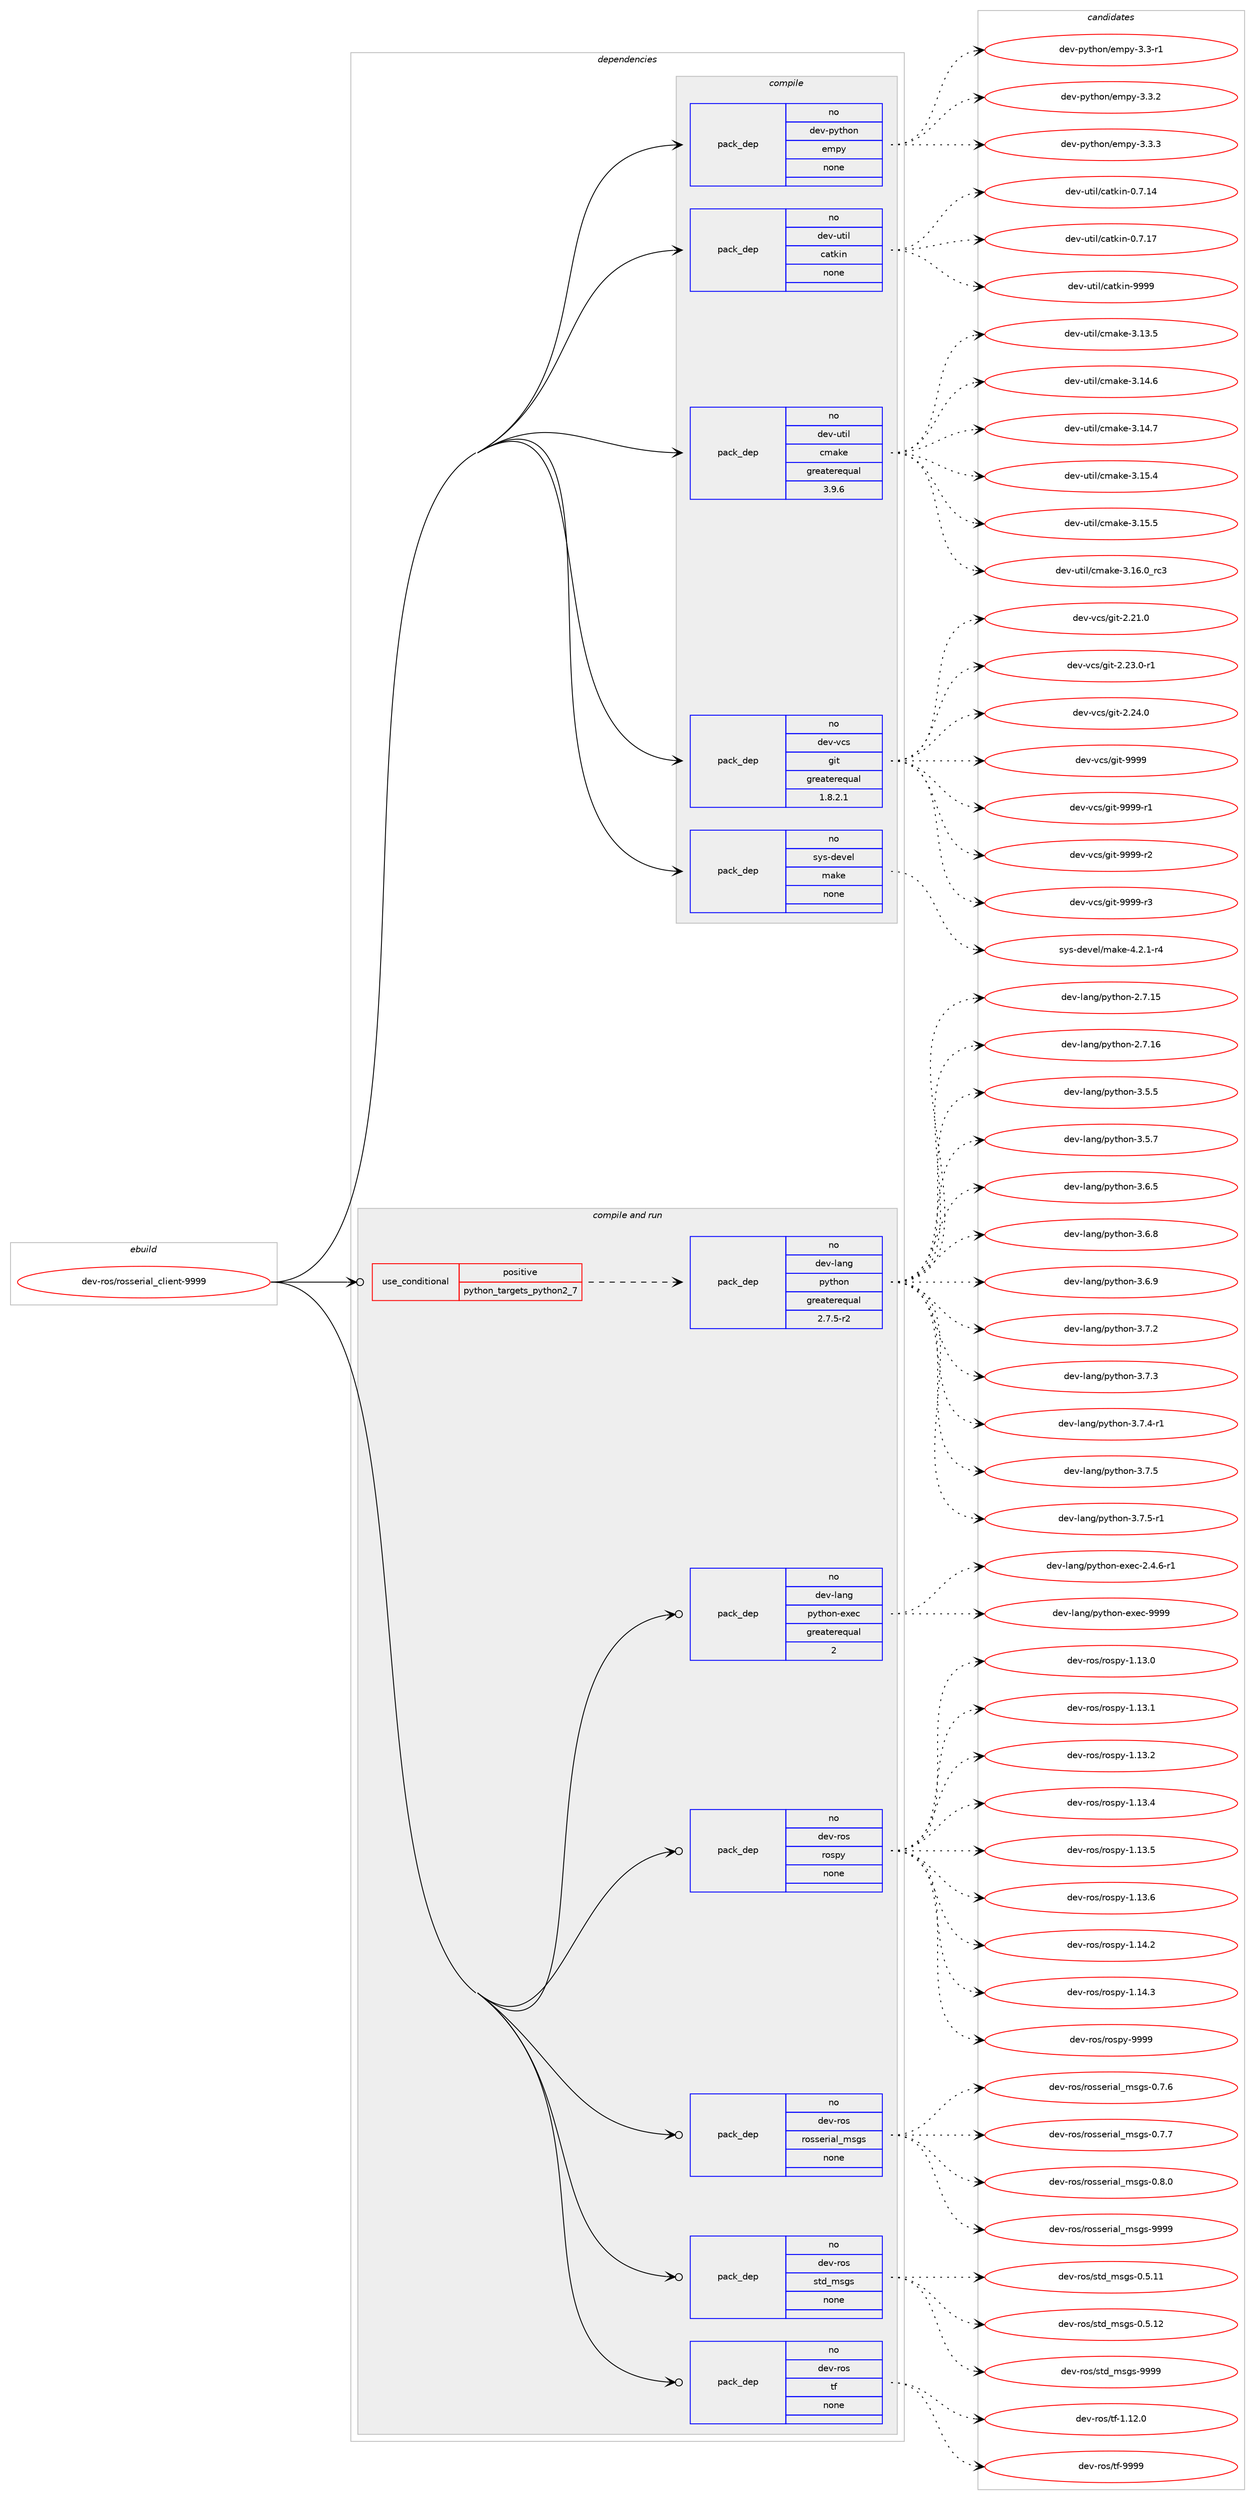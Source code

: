 digraph prolog {

# *************
# Graph options
# *************

newrank=true;
concentrate=true;
compound=true;
graph [rankdir=LR,fontname=Helvetica,fontsize=10,ranksep=1.5];#, ranksep=2.5, nodesep=0.2];
edge  [arrowhead=vee];
node  [fontname=Helvetica,fontsize=10];

# **********
# The ebuild
# **********

subgraph cluster_leftcol {
color=gray;
rank=same;
label=<<i>ebuild</i>>;
id [label="dev-ros/rosserial_client-9999", color=red, width=4, href="../dev-ros/rosserial_client-9999.svg"];
}

# ****************
# The dependencies
# ****************

subgraph cluster_midcol {
color=gray;
label=<<i>dependencies</i>>;
subgraph cluster_compile {
fillcolor="#eeeeee";
style=filled;
label=<<i>compile</i>>;
subgraph pack496526 {
dependency663447 [label=<<TABLE BORDER="0" CELLBORDER="1" CELLSPACING="0" CELLPADDING="4" WIDTH="220"><TR><TD ROWSPAN="6" CELLPADDING="30">pack_dep</TD></TR><TR><TD WIDTH="110">no</TD></TR><TR><TD>dev-python</TD></TR><TR><TD>empy</TD></TR><TR><TD>none</TD></TR><TR><TD></TD></TR></TABLE>>, shape=none, color=blue];
}
id:e -> dependency663447:w [weight=20,style="solid",arrowhead="vee"];
subgraph pack496527 {
dependency663448 [label=<<TABLE BORDER="0" CELLBORDER="1" CELLSPACING="0" CELLPADDING="4" WIDTH="220"><TR><TD ROWSPAN="6" CELLPADDING="30">pack_dep</TD></TR><TR><TD WIDTH="110">no</TD></TR><TR><TD>dev-util</TD></TR><TR><TD>catkin</TD></TR><TR><TD>none</TD></TR><TR><TD></TD></TR></TABLE>>, shape=none, color=blue];
}
id:e -> dependency663448:w [weight=20,style="solid",arrowhead="vee"];
subgraph pack496528 {
dependency663449 [label=<<TABLE BORDER="0" CELLBORDER="1" CELLSPACING="0" CELLPADDING="4" WIDTH="220"><TR><TD ROWSPAN="6" CELLPADDING="30">pack_dep</TD></TR><TR><TD WIDTH="110">no</TD></TR><TR><TD>dev-util</TD></TR><TR><TD>cmake</TD></TR><TR><TD>greaterequal</TD></TR><TR><TD>3.9.6</TD></TR></TABLE>>, shape=none, color=blue];
}
id:e -> dependency663449:w [weight=20,style="solid",arrowhead="vee"];
subgraph pack496529 {
dependency663450 [label=<<TABLE BORDER="0" CELLBORDER="1" CELLSPACING="0" CELLPADDING="4" WIDTH="220"><TR><TD ROWSPAN="6" CELLPADDING="30">pack_dep</TD></TR><TR><TD WIDTH="110">no</TD></TR><TR><TD>dev-vcs</TD></TR><TR><TD>git</TD></TR><TR><TD>greaterequal</TD></TR><TR><TD>1.8.2.1</TD></TR></TABLE>>, shape=none, color=blue];
}
id:e -> dependency663450:w [weight=20,style="solid",arrowhead="vee"];
subgraph pack496530 {
dependency663451 [label=<<TABLE BORDER="0" CELLBORDER="1" CELLSPACING="0" CELLPADDING="4" WIDTH="220"><TR><TD ROWSPAN="6" CELLPADDING="30">pack_dep</TD></TR><TR><TD WIDTH="110">no</TD></TR><TR><TD>sys-devel</TD></TR><TR><TD>make</TD></TR><TR><TD>none</TD></TR><TR><TD></TD></TR></TABLE>>, shape=none, color=blue];
}
id:e -> dependency663451:w [weight=20,style="solid",arrowhead="vee"];
}
subgraph cluster_compileandrun {
fillcolor="#eeeeee";
style=filled;
label=<<i>compile and run</i>>;
subgraph cond155015 {
dependency663452 [label=<<TABLE BORDER="0" CELLBORDER="1" CELLSPACING="0" CELLPADDING="4"><TR><TD ROWSPAN="3" CELLPADDING="10">use_conditional</TD></TR><TR><TD>positive</TD></TR><TR><TD>python_targets_python2_7</TD></TR></TABLE>>, shape=none, color=red];
subgraph pack496531 {
dependency663453 [label=<<TABLE BORDER="0" CELLBORDER="1" CELLSPACING="0" CELLPADDING="4" WIDTH="220"><TR><TD ROWSPAN="6" CELLPADDING="30">pack_dep</TD></TR><TR><TD WIDTH="110">no</TD></TR><TR><TD>dev-lang</TD></TR><TR><TD>python</TD></TR><TR><TD>greaterequal</TD></TR><TR><TD>2.7.5-r2</TD></TR></TABLE>>, shape=none, color=blue];
}
dependency663452:e -> dependency663453:w [weight=20,style="dashed",arrowhead="vee"];
}
id:e -> dependency663452:w [weight=20,style="solid",arrowhead="odotvee"];
subgraph pack496532 {
dependency663454 [label=<<TABLE BORDER="0" CELLBORDER="1" CELLSPACING="0" CELLPADDING="4" WIDTH="220"><TR><TD ROWSPAN="6" CELLPADDING="30">pack_dep</TD></TR><TR><TD WIDTH="110">no</TD></TR><TR><TD>dev-lang</TD></TR><TR><TD>python-exec</TD></TR><TR><TD>greaterequal</TD></TR><TR><TD>2</TD></TR></TABLE>>, shape=none, color=blue];
}
id:e -> dependency663454:w [weight=20,style="solid",arrowhead="odotvee"];
subgraph pack496533 {
dependency663455 [label=<<TABLE BORDER="0" CELLBORDER="1" CELLSPACING="0" CELLPADDING="4" WIDTH="220"><TR><TD ROWSPAN="6" CELLPADDING="30">pack_dep</TD></TR><TR><TD WIDTH="110">no</TD></TR><TR><TD>dev-ros</TD></TR><TR><TD>rospy</TD></TR><TR><TD>none</TD></TR><TR><TD></TD></TR></TABLE>>, shape=none, color=blue];
}
id:e -> dependency663455:w [weight=20,style="solid",arrowhead="odotvee"];
subgraph pack496534 {
dependency663456 [label=<<TABLE BORDER="0" CELLBORDER="1" CELLSPACING="0" CELLPADDING="4" WIDTH="220"><TR><TD ROWSPAN="6" CELLPADDING="30">pack_dep</TD></TR><TR><TD WIDTH="110">no</TD></TR><TR><TD>dev-ros</TD></TR><TR><TD>rosserial_msgs</TD></TR><TR><TD>none</TD></TR><TR><TD></TD></TR></TABLE>>, shape=none, color=blue];
}
id:e -> dependency663456:w [weight=20,style="solid",arrowhead="odotvee"];
subgraph pack496535 {
dependency663457 [label=<<TABLE BORDER="0" CELLBORDER="1" CELLSPACING="0" CELLPADDING="4" WIDTH="220"><TR><TD ROWSPAN="6" CELLPADDING="30">pack_dep</TD></TR><TR><TD WIDTH="110">no</TD></TR><TR><TD>dev-ros</TD></TR><TR><TD>std_msgs</TD></TR><TR><TD>none</TD></TR><TR><TD></TD></TR></TABLE>>, shape=none, color=blue];
}
id:e -> dependency663457:w [weight=20,style="solid",arrowhead="odotvee"];
subgraph pack496536 {
dependency663458 [label=<<TABLE BORDER="0" CELLBORDER="1" CELLSPACING="0" CELLPADDING="4" WIDTH="220"><TR><TD ROWSPAN="6" CELLPADDING="30">pack_dep</TD></TR><TR><TD WIDTH="110">no</TD></TR><TR><TD>dev-ros</TD></TR><TR><TD>tf</TD></TR><TR><TD>none</TD></TR><TR><TD></TD></TR></TABLE>>, shape=none, color=blue];
}
id:e -> dependency663458:w [weight=20,style="solid",arrowhead="odotvee"];
}
subgraph cluster_run {
fillcolor="#eeeeee";
style=filled;
label=<<i>run</i>>;
}
}

# **************
# The candidates
# **************

subgraph cluster_choices {
rank=same;
color=gray;
label=<<i>candidates</i>>;

subgraph choice496526 {
color=black;
nodesep=1;
choice1001011184511212111610411111047101109112121455146514511449 [label="dev-python/empy-3.3-r1", color=red, width=4,href="../dev-python/empy-3.3-r1.svg"];
choice1001011184511212111610411111047101109112121455146514650 [label="dev-python/empy-3.3.2", color=red, width=4,href="../dev-python/empy-3.3.2.svg"];
choice1001011184511212111610411111047101109112121455146514651 [label="dev-python/empy-3.3.3", color=red, width=4,href="../dev-python/empy-3.3.3.svg"];
dependency663447:e -> choice1001011184511212111610411111047101109112121455146514511449:w [style=dotted,weight="100"];
dependency663447:e -> choice1001011184511212111610411111047101109112121455146514650:w [style=dotted,weight="100"];
dependency663447:e -> choice1001011184511212111610411111047101109112121455146514651:w [style=dotted,weight="100"];
}
subgraph choice496527 {
color=black;
nodesep=1;
choice1001011184511711610510847999711610710511045484655464952 [label="dev-util/catkin-0.7.14", color=red, width=4,href="../dev-util/catkin-0.7.14.svg"];
choice1001011184511711610510847999711610710511045484655464955 [label="dev-util/catkin-0.7.17", color=red, width=4,href="../dev-util/catkin-0.7.17.svg"];
choice100101118451171161051084799971161071051104557575757 [label="dev-util/catkin-9999", color=red, width=4,href="../dev-util/catkin-9999.svg"];
dependency663448:e -> choice1001011184511711610510847999711610710511045484655464952:w [style=dotted,weight="100"];
dependency663448:e -> choice1001011184511711610510847999711610710511045484655464955:w [style=dotted,weight="100"];
dependency663448:e -> choice100101118451171161051084799971161071051104557575757:w [style=dotted,weight="100"];
}
subgraph choice496528 {
color=black;
nodesep=1;
choice1001011184511711610510847991099710710145514649514653 [label="dev-util/cmake-3.13.5", color=red, width=4,href="../dev-util/cmake-3.13.5.svg"];
choice1001011184511711610510847991099710710145514649524654 [label="dev-util/cmake-3.14.6", color=red, width=4,href="../dev-util/cmake-3.14.6.svg"];
choice1001011184511711610510847991099710710145514649524655 [label="dev-util/cmake-3.14.7", color=red, width=4,href="../dev-util/cmake-3.14.7.svg"];
choice1001011184511711610510847991099710710145514649534652 [label="dev-util/cmake-3.15.4", color=red, width=4,href="../dev-util/cmake-3.15.4.svg"];
choice1001011184511711610510847991099710710145514649534653 [label="dev-util/cmake-3.15.5", color=red, width=4,href="../dev-util/cmake-3.15.5.svg"];
choice1001011184511711610510847991099710710145514649544648951149951 [label="dev-util/cmake-3.16.0_rc3", color=red, width=4,href="../dev-util/cmake-3.16.0_rc3.svg"];
dependency663449:e -> choice1001011184511711610510847991099710710145514649514653:w [style=dotted,weight="100"];
dependency663449:e -> choice1001011184511711610510847991099710710145514649524654:w [style=dotted,weight="100"];
dependency663449:e -> choice1001011184511711610510847991099710710145514649524655:w [style=dotted,weight="100"];
dependency663449:e -> choice1001011184511711610510847991099710710145514649534652:w [style=dotted,weight="100"];
dependency663449:e -> choice1001011184511711610510847991099710710145514649534653:w [style=dotted,weight="100"];
dependency663449:e -> choice1001011184511711610510847991099710710145514649544648951149951:w [style=dotted,weight="100"];
}
subgraph choice496529 {
color=black;
nodesep=1;
choice10010111845118991154710310511645504650494648 [label="dev-vcs/git-2.21.0", color=red, width=4,href="../dev-vcs/git-2.21.0.svg"];
choice100101118451189911547103105116455046505146484511449 [label="dev-vcs/git-2.23.0-r1", color=red, width=4,href="../dev-vcs/git-2.23.0-r1.svg"];
choice10010111845118991154710310511645504650524648 [label="dev-vcs/git-2.24.0", color=red, width=4,href="../dev-vcs/git-2.24.0.svg"];
choice1001011184511899115471031051164557575757 [label="dev-vcs/git-9999", color=red, width=4,href="../dev-vcs/git-9999.svg"];
choice10010111845118991154710310511645575757574511449 [label="dev-vcs/git-9999-r1", color=red, width=4,href="../dev-vcs/git-9999-r1.svg"];
choice10010111845118991154710310511645575757574511450 [label="dev-vcs/git-9999-r2", color=red, width=4,href="../dev-vcs/git-9999-r2.svg"];
choice10010111845118991154710310511645575757574511451 [label="dev-vcs/git-9999-r3", color=red, width=4,href="../dev-vcs/git-9999-r3.svg"];
dependency663450:e -> choice10010111845118991154710310511645504650494648:w [style=dotted,weight="100"];
dependency663450:e -> choice100101118451189911547103105116455046505146484511449:w [style=dotted,weight="100"];
dependency663450:e -> choice10010111845118991154710310511645504650524648:w [style=dotted,weight="100"];
dependency663450:e -> choice1001011184511899115471031051164557575757:w [style=dotted,weight="100"];
dependency663450:e -> choice10010111845118991154710310511645575757574511449:w [style=dotted,weight="100"];
dependency663450:e -> choice10010111845118991154710310511645575757574511450:w [style=dotted,weight="100"];
dependency663450:e -> choice10010111845118991154710310511645575757574511451:w [style=dotted,weight="100"];
}
subgraph choice496530 {
color=black;
nodesep=1;
choice1151211154510010111810110847109971071014552465046494511452 [label="sys-devel/make-4.2.1-r4", color=red, width=4,href="../sys-devel/make-4.2.1-r4.svg"];
dependency663451:e -> choice1151211154510010111810110847109971071014552465046494511452:w [style=dotted,weight="100"];
}
subgraph choice496531 {
color=black;
nodesep=1;
choice10010111845108971101034711212111610411111045504655464953 [label="dev-lang/python-2.7.15", color=red, width=4,href="../dev-lang/python-2.7.15.svg"];
choice10010111845108971101034711212111610411111045504655464954 [label="dev-lang/python-2.7.16", color=red, width=4,href="../dev-lang/python-2.7.16.svg"];
choice100101118451089711010347112121116104111110455146534653 [label="dev-lang/python-3.5.5", color=red, width=4,href="../dev-lang/python-3.5.5.svg"];
choice100101118451089711010347112121116104111110455146534655 [label="dev-lang/python-3.5.7", color=red, width=4,href="../dev-lang/python-3.5.7.svg"];
choice100101118451089711010347112121116104111110455146544653 [label="dev-lang/python-3.6.5", color=red, width=4,href="../dev-lang/python-3.6.5.svg"];
choice100101118451089711010347112121116104111110455146544656 [label="dev-lang/python-3.6.8", color=red, width=4,href="../dev-lang/python-3.6.8.svg"];
choice100101118451089711010347112121116104111110455146544657 [label="dev-lang/python-3.6.9", color=red, width=4,href="../dev-lang/python-3.6.9.svg"];
choice100101118451089711010347112121116104111110455146554650 [label="dev-lang/python-3.7.2", color=red, width=4,href="../dev-lang/python-3.7.2.svg"];
choice100101118451089711010347112121116104111110455146554651 [label="dev-lang/python-3.7.3", color=red, width=4,href="../dev-lang/python-3.7.3.svg"];
choice1001011184510897110103471121211161041111104551465546524511449 [label="dev-lang/python-3.7.4-r1", color=red, width=4,href="../dev-lang/python-3.7.4-r1.svg"];
choice100101118451089711010347112121116104111110455146554653 [label="dev-lang/python-3.7.5", color=red, width=4,href="../dev-lang/python-3.7.5.svg"];
choice1001011184510897110103471121211161041111104551465546534511449 [label="dev-lang/python-3.7.5-r1", color=red, width=4,href="../dev-lang/python-3.7.5-r1.svg"];
dependency663453:e -> choice10010111845108971101034711212111610411111045504655464953:w [style=dotted,weight="100"];
dependency663453:e -> choice10010111845108971101034711212111610411111045504655464954:w [style=dotted,weight="100"];
dependency663453:e -> choice100101118451089711010347112121116104111110455146534653:w [style=dotted,weight="100"];
dependency663453:e -> choice100101118451089711010347112121116104111110455146534655:w [style=dotted,weight="100"];
dependency663453:e -> choice100101118451089711010347112121116104111110455146544653:w [style=dotted,weight="100"];
dependency663453:e -> choice100101118451089711010347112121116104111110455146544656:w [style=dotted,weight="100"];
dependency663453:e -> choice100101118451089711010347112121116104111110455146544657:w [style=dotted,weight="100"];
dependency663453:e -> choice100101118451089711010347112121116104111110455146554650:w [style=dotted,weight="100"];
dependency663453:e -> choice100101118451089711010347112121116104111110455146554651:w [style=dotted,weight="100"];
dependency663453:e -> choice1001011184510897110103471121211161041111104551465546524511449:w [style=dotted,weight="100"];
dependency663453:e -> choice100101118451089711010347112121116104111110455146554653:w [style=dotted,weight="100"];
dependency663453:e -> choice1001011184510897110103471121211161041111104551465546534511449:w [style=dotted,weight="100"];
}
subgraph choice496532 {
color=black;
nodesep=1;
choice10010111845108971101034711212111610411111045101120101994550465246544511449 [label="dev-lang/python-exec-2.4.6-r1", color=red, width=4,href="../dev-lang/python-exec-2.4.6-r1.svg"];
choice10010111845108971101034711212111610411111045101120101994557575757 [label="dev-lang/python-exec-9999", color=red, width=4,href="../dev-lang/python-exec-9999.svg"];
dependency663454:e -> choice10010111845108971101034711212111610411111045101120101994550465246544511449:w [style=dotted,weight="100"];
dependency663454:e -> choice10010111845108971101034711212111610411111045101120101994557575757:w [style=dotted,weight="100"];
}
subgraph choice496533 {
color=black;
nodesep=1;
choice100101118451141111154711411111511212145494649514648 [label="dev-ros/rospy-1.13.0", color=red, width=4,href="../dev-ros/rospy-1.13.0.svg"];
choice100101118451141111154711411111511212145494649514649 [label="dev-ros/rospy-1.13.1", color=red, width=4,href="../dev-ros/rospy-1.13.1.svg"];
choice100101118451141111154711411111511212145494649514650 [label="dev-ros/rospy-1.13.2", color=red, width=4,href="../dev-ros/rospy-1.13.2.svg"];
choice100101118451141111154711411111511212145494649514652 [label="dev-ros/rospy-1.13.4", color=red, width=4,href="../dev-ros/rospy-1.13.4.svg"];
choice100101118451141111154711411111511212145494649514653 [label="dev-ros/rospy-1.13.5", color=red, width=4,href="../dev-ros/rospy-1.13.5.svg"];
choice100101118451141111154711411111511212145494649514654 [label="dev-ros/rospy-1.13.6", color=red, width=4,href="../dev-ros/rospy-1.13.6.svg"];
choice100101118451141111154711411111511212145494649524650 [label="dev-ros/rospy-1.14.2", color=red, width=4,href="../dev-ros/rospy-1.14.2.svg"];
choice100101118451141111154711411111511212145494649524651 [label="dev-ros/rospy-1.14.3", color=red, width=4,href="../dev-ros/rospy-1.14.3.svg"];
choice10010111845114111115471141111151121214557575757 [label="dev-ros/rospy-9999", color=red, width=4,href="../dev-ros/rospy-9999.svg"];
dependency663455:e -> choice100101118451141111154711411111511212145494649514648:w [style=dotted,weight="100"];
dependency663455:e -> choice100101118451141111154711411111511212145494649514649:w [style=dotted,weight="100"];
dependency663455:e -> choice100101118451141111154711411111511212145494649514650:w [style=dotted,weight="100"];
dependency663455:e -> choice100101118451141111154711411111511212145494649514652:w [style=dotted,weight="100"];
dependency663455:e -> choice100101118451141111154711411111511212145494649514653:w [style=dotted,weight="100"];
dependency663455:e -> choice100101118451141111154711411111511212145494649514654:w [style=dotted,weight="100"];
dependency663455:e -> choice100101118451141111154711411111511212145494649524650:w [style=dotted,weight="100"];
dependency663455:e -> choice100101118451141111154711411111511212145494649524651:w [style=dotted,weight="100"];
dependency663455:e -> choice10010111845114111115471141111151121214557575757:w [style=dotted,weight="100"];
}
subgraph choice496534 {
color=black;
nodesep=1;
choice10010111845114111115471141111151151011141059710895109115103115454846554654 [label="dev-ros/rosserial_msgs-0.7.6", color=red, width=4,href="../dev-ros/rosserial_msgs-0.7.6.svg"];
choice10010111845114111115471141111151151011141059710895109115103115454846554655 [label="dev-ros/rosserial_msgs-0.7.7", color=red, width=4,href="../dev-ros/rosserial_msgs-0.7.7.svg"];
choice10010111845114111115471141111151151011141059710895109115103115454846564648 [label="dev-ros/rosserial_msgs-0.8.0", color=red, width=4,href="../dev-ros/rosserial_msgs-0.8.0.svg"];
choice100101118451141111154711411111511510111410597108951091151031154557575757 [label="dev-ros/rosserial_msgs-9999", color=red, width=4,href="../dev-ros/rosserial_msgs-9999.svg"];
dependency663456:e -> choice10010111845114111115471141111151151011141059710895109115103115454846554654:w [style=dotted,weight="100"];
dependency663456:e -> choice10010111845114111115471141111151151011141059710895109115103115454846554655:w [style=dotted,weight="100"];
dependency663456:e -> choice10010111845114111115471141111151151011141059710895109115103115454846564648:w [style=dotted,weight="100"];
dependency663456:e -> choice100101118451141111154711411111511510111410597108951091151031154557575757:w [style=dotted,weight="100"];
}
subgraph choice496535 {
color=black;
nodesep=1;
choice10010111845114111115471151161009510911510311545484653464949 [label="dev-ros/std_msgs-0.5.11", color=red, width=4,href="../dev-ros/std_msgs-0.5.11.svg"];
choice10010111845114111115471151161009510911510311545484653464950 [label="dev-ros/std_msgs-0.5.12", color=red, width=4,href="../dev-ros/std_msgs-0.5.12.svg"];
choice1001011184511411111547115116100951091151031154557575757 [label="dev-ros/std_msgs-9999", color=red, width=4,href="../dev-ros/std_msgs-9999.svg"];
dependency663457:e -> choice10010111845114111115471151161009510911510311545484653464949:w [style=dotted,weight="100"];
dependency663457:e -> choice10010111845114111115471151161009510911510311545484653464950:w [style=dotted,weight="100"];
dependency663457:e -> choice1001011184511411111547115116100951091151031154557575757:w [style=dotted,weight="100"];
}
subgraph choice496536 {
color=black;
nodesep=1;
choice100101118451141111154711610245494649504648 [label="dev-ros/tf-1.12.0", color=red, width=4,href="../dev-ros/tf-1.12.0.svg"];
choice10010111845114111115471161024557575757 [label="dev-ros/tf-9999", color=red, width=4,href="../dev-ros/tf-9999.svg"];
dependency663458:e -> choice100101118451141111154711610245494649504648:w [style=dotted,weight="100"];
dependency663458:e -> choice10010111845114111115471161024557575757:w [style=dotted,weight="100"];
}
}

}
